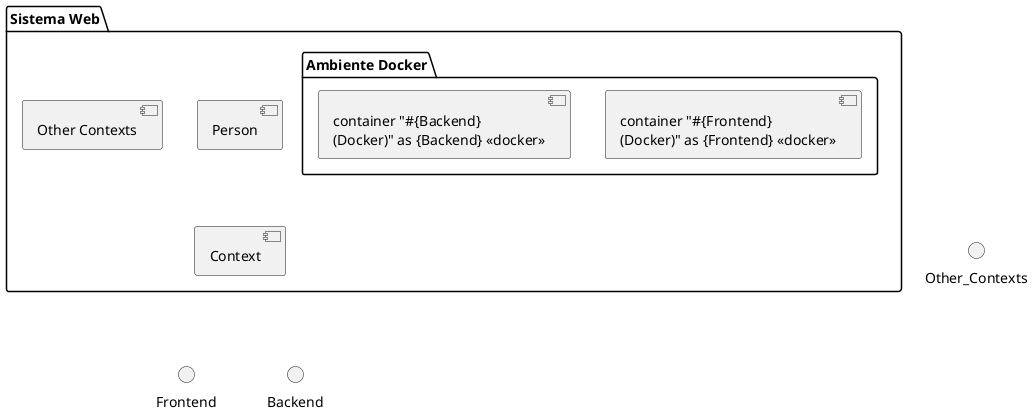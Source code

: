 @startuml

!define ICONURL https://raw.githubusercontent.com/rabelendauguste/plantuml-icon-font-sprites/v7.0/sprites
!define ICON(name) [![](ICONURL/#{name}.png =32x32) <sub>#{name}</sub>]

!define CONTAINER_DOCKER(name) [container "#{name}\n(Docker)" as {name} <<docker>>]

package "Sistema Web" {
    [Person] as Stakeholder
    [Context]
    [Other Contexts]
    
    package "Ambiente Docker" {
        CONTAINER_DOCKER(Frontend)
        CONTAINER_DOCKER(Backend)
    }
}

Stakeholder -[hidden]-> Context
Stakeholder -[hidden]-> Other_Contexts
Context -[hidden]-> Frontend
Context -[hidden]-> Backend

@enduml

